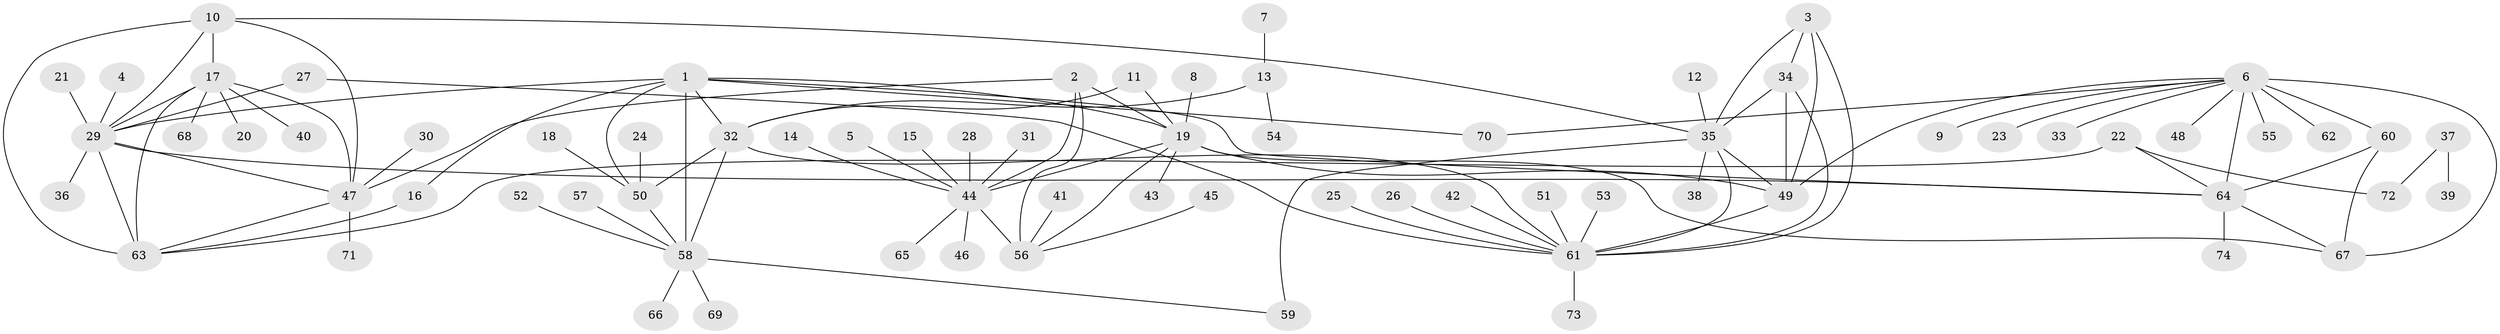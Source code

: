 // original degree distribution, {8: 0.024390243902439025, 9: 0.032520325203252036, 6: 0.04065040650406504, 7: 0.04065040650406504, 10: 0.04065040650406504, 13: 0.016260162601626018, 11: 0.008130081300813009, 5: 0.024390243902439025, 12: 0.008130081300813009, 15: 0.008130081300813009, 1: 0.6260162601626016, 4: 0.008130081300813009, 3: 0.04065040650406504, 2: 0.08130081300813008}
// Generated by graph-tools (version 1.1) at 2025/37/03/04/25 23:37:43]
// undirected, 74 vertices, 106 edges
graph export_dot {
  node [color=gray90,style=filled];
  1;
  2;
  3;
  4;
  5;
  6;
  7;
  8;
  9;
  10;
  11;
  12;
  13;
  14;
  15;
  16;
  17;
  18;
  19;
  20;
  21;
  22;
  23;
  24;
  25;
  26;
  27;
  28;
  29;
  30;
  31;
  32;
  33;
  34;
  35;
  36;
  37;
  38;
  39;
  40;
  41;
  42;
  43;
  44;
  45;
  46;
  47;
  48;
  49;
  50;
  51;
  52;
  53;
  54;
  55;
  56;
  57;
  58;
  59;
  60;
  61;
  62;
  63;
  64;
  65;
  66;
  67;
  68;
  69;
  70;
  71;
  72;
  73;
  74;
  1 -- 16 [weight=1.0];
  1 -- 19 [weight=1.0];
  1 -- 29 [weight=1.0];
  1 -- 32 [weight=2.0];
  1 -- 50 [weight=2.0];
  1 -- 58 [weight=4.0];
  1 -- 64 [weight=1.0];
  1 -- 70 [weight=1.0];
  2 -- 19 [weight=1.0];
  2 -- 44 [weight=2.0];
  2 -- 47 [weight=1.0];
  2 -- 56 [weight=2.0];
  3 -- 34 [weight=2.0];
  3 -- 35 [weight=2.0];
  3 -- 49 [weight=2.0];
  3 -- 61 [weight=2.0];
  4 -- 29 [weight=1.0];
  5 -- 44 [weight=1.0];
  6 -- 9 [weight=1.0];
  6 -- 23 [weight=1.0];
  6 -- 33 [weight=1.0];
  6 -- 48 [weight=1.0];
  6 -- 49 [weight=1.0];
  6 -- 55 [weight=1.0];
  6 -- 60 [weight=4.0];
  6 -- 62 [weight=1.0];
  6 -- 64 [weight=2.0];
  6 -- 67 [weight=2.0];
  6 -- 70 [weight=1.0];
  7 -- 13 [weight=1.0];
  8 -- 19 [weight=1.0];
  10 -- 17 [weight=2.0];
  10 -- 29 [weight=1.0];
  10 -- 35 [weight=1.0];
  10 -- 47 [weight=1.0];
  10 -- 63 [weight=1.0];
  11 -- 19 [weight=1.0];
  11 -- 32 [weight=1.0];
  12 -- 35 [weight=1.0];
  13 -- 32 [weight=1.0];
  13 -- 54 [weight=1.0];
  14 -- 44 [weight=1.0];
  15 -- 44 [weight=1.0];
  16 -- 63 [weight=1.0];
  17 -- 20 [weight=1.0];
  17 -- 29 [weight=2.0];
  17 -- 40 [weight=1.0];
  17 -- 47 [weight=2.0];
  17 -- 63 [weight=2.0];
  17 -- 68 [weight=1.0];
  18 -- 50 [weight=1.0];
  19 -- 43 [weight=1.0];
  19 -- 44 [weight=2.0];
  19 -- 49 [weight=1.0];
  19 -- 56 [weight=2.0];
  19 -- 67 [weight=1.0];
  21 -- 29 [weight=1.0];
  22 -- 63 [weight=1.0];
  22 -- 64 [weight=1.0];
  22 -- 72 [weight=1.0];
  24 -- 50 [weight=1.0];
  25 -- 61 [weight=1.0];
  26 -- 61 [weight=1.0];
  27 -- 29 [weight=1.0];
  27 -- 61 [weight=1.0];
  28 -- 44 [weight=1.0];
  29 -- 36 [weight=1.0];
  29 -- 47 [weight=1.0];
  29 -- 63 [weight=1.0];
  29 -- 64 [weight=1.0];
  30 -- 47 [weight=1.0];
  31 -- 44 [weight=1.0];
  32 -- 50 [weight=1.0];
  32 -- 58 [weight=2.0];
  32 -- 61 [weight=1.0];
  34 -- 35 [weight=1.0];
  34 -- 49 [weight=1.0];
  34 -- 61 [weight=1.0];
  35 -- 38 [weight=1.0];
  35 -- 49 [weight=1.0];
  35 -- 59 [weight=2.0];
  35 -- 61 [weight=1.0];
  37 -- 39 [weight=1.0];
  37 -- 72 [weight=1.0];
  41 -- 56 [weight=1.0];
  42 -- 61 [weight=1.0];
  44 -- 46 [weight=1.0];
  44 -- 56 [weight=4.0];
  44 -- 65 [weight=1.0];
  45 -- 56 [weight=1.0];
  47 -- 63 [weight=1.0];
  47 -- 71 [weight=1.0];
  49 -- 61 [weight=1.0];
  50 -- 58 [weight=2.0];
  51 -- 61 [weight=1.0];
  52 -- 58 [weight=1.0];
  53 -- 61 [weight=1.0];
  57 -- 58 [weight=1.0];
  58 -- 59 [weight=1.0];
  58 -- 66 [weight=1.0];
  58 -- 69 [weight=1.0];
  60 -- 64 [weight=2.0];
  60 -- 67 [weight=2.0];
  61 -- 73 [weight=1.0];
  64 -- 67 [weight=1.0];
  64 -- 74 [weight=1.0];
}
